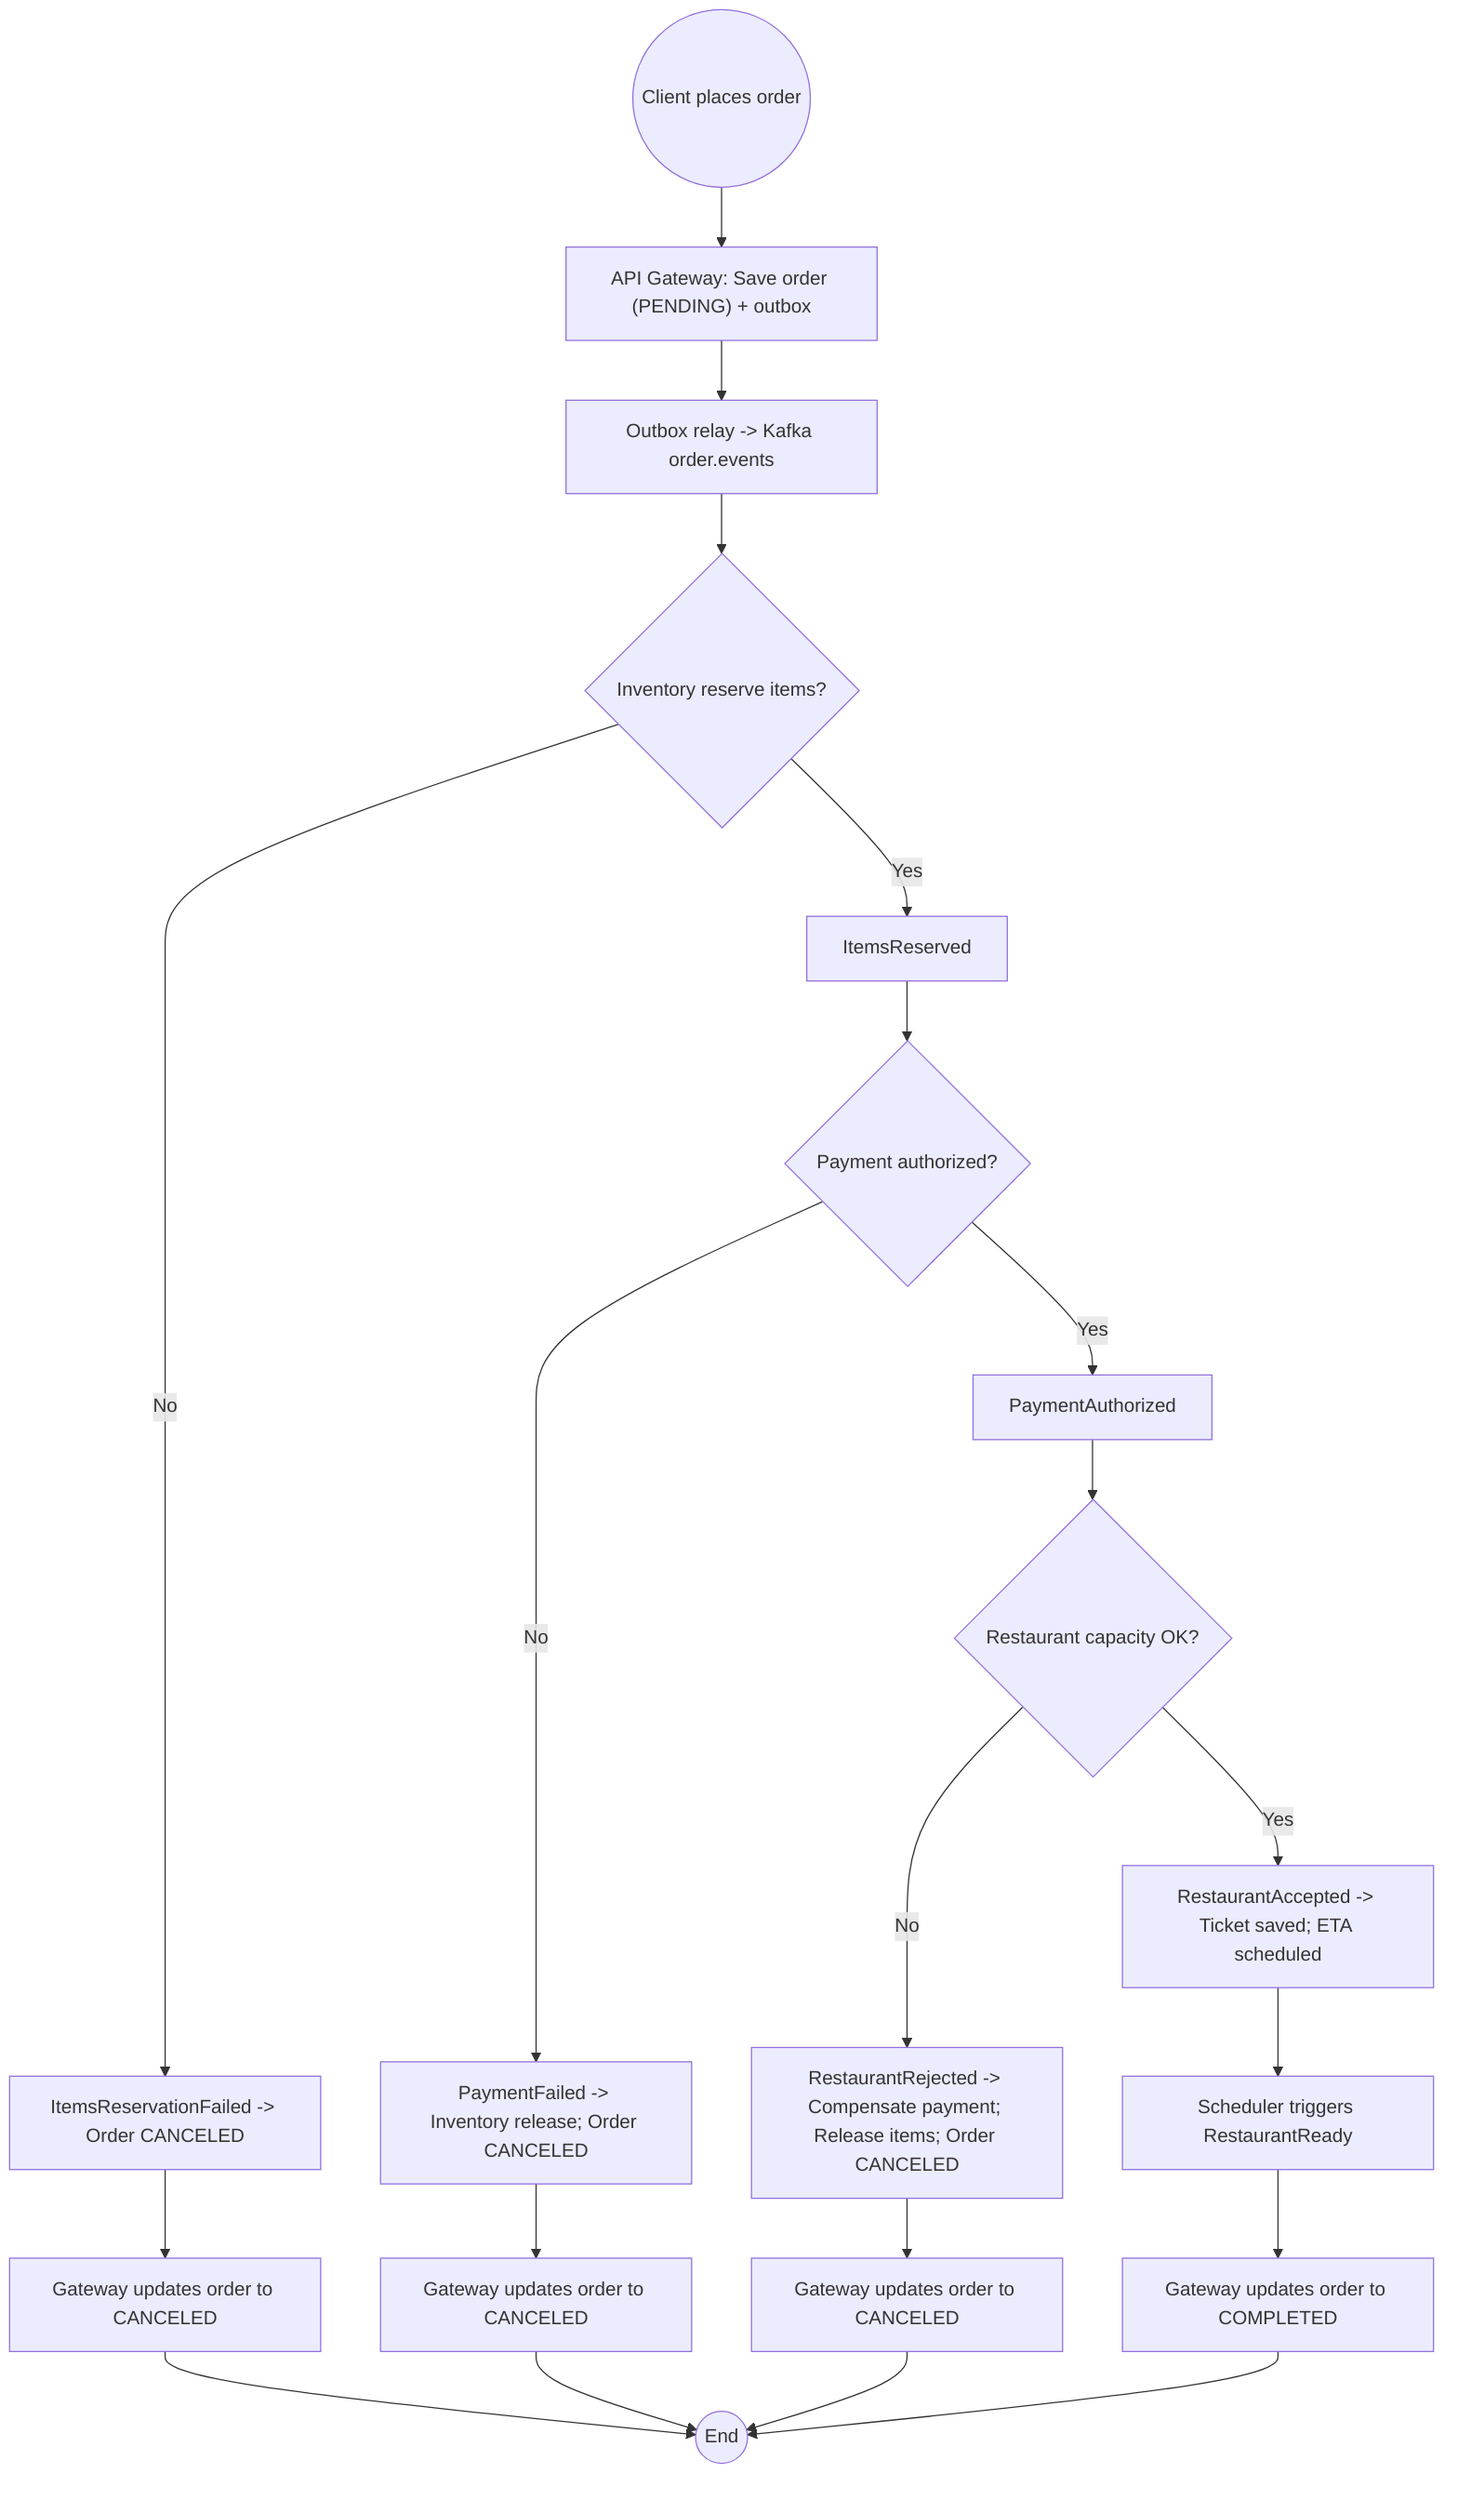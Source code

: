 %% Mermaid Flowchart - Order Saga
flowchart TD
  Start((Client places order)) --> SaveOrder["API Gateway: Save order (PENDING) + outbox"]
  SaveOrder --> PublishOrder["Outbox relay -> Kafka order.events"]
  PublishOrder --> Inv{"Inventory reserve items?"}
  Inv -- Yes --> ItemsReserved["ItemsReserved"]
  Inv -- No  --> ItemsFailed["ItemsReservationFailed -> Order CANCELED"]
  ItemsFailed --> Canceled1["Gateway updates order to CANCELED"]
  Canceled1 --> End

  ItemsReserved --> Pay{"Payment authorized?"}
  Pay -- Yes --> PayOK["PaymentAuthorized"]
  Pay -- No  --> PayKO["PaymentFailed -> Inventory release; Order CANCELED"]
  PayKO --> Canceled2["Gateway updates order to CANCELED"]
  Canceled2 --> End

  PayOK --> Resto{"Restaurant capacity OK?"}
  Resto -- Yes --> RestoAccepted["RestaurantAccepted -> Ticket saved; ETA scheduled"]
  Resto -- No  --> RestoRejected["RestaurantRejected -> Compensate payment; Release items; Order CANCELED"]
  RestoRejected --> Canceled3["Gateway updates order to CANCELED"]
  Canceled3 --> End

  RestoAccepted --> Ready["Scheduler triggers RestaurantReady"]
  Ready --> Complete["Gateway updates order to COMPLETED"]
  Complete --> End((End))